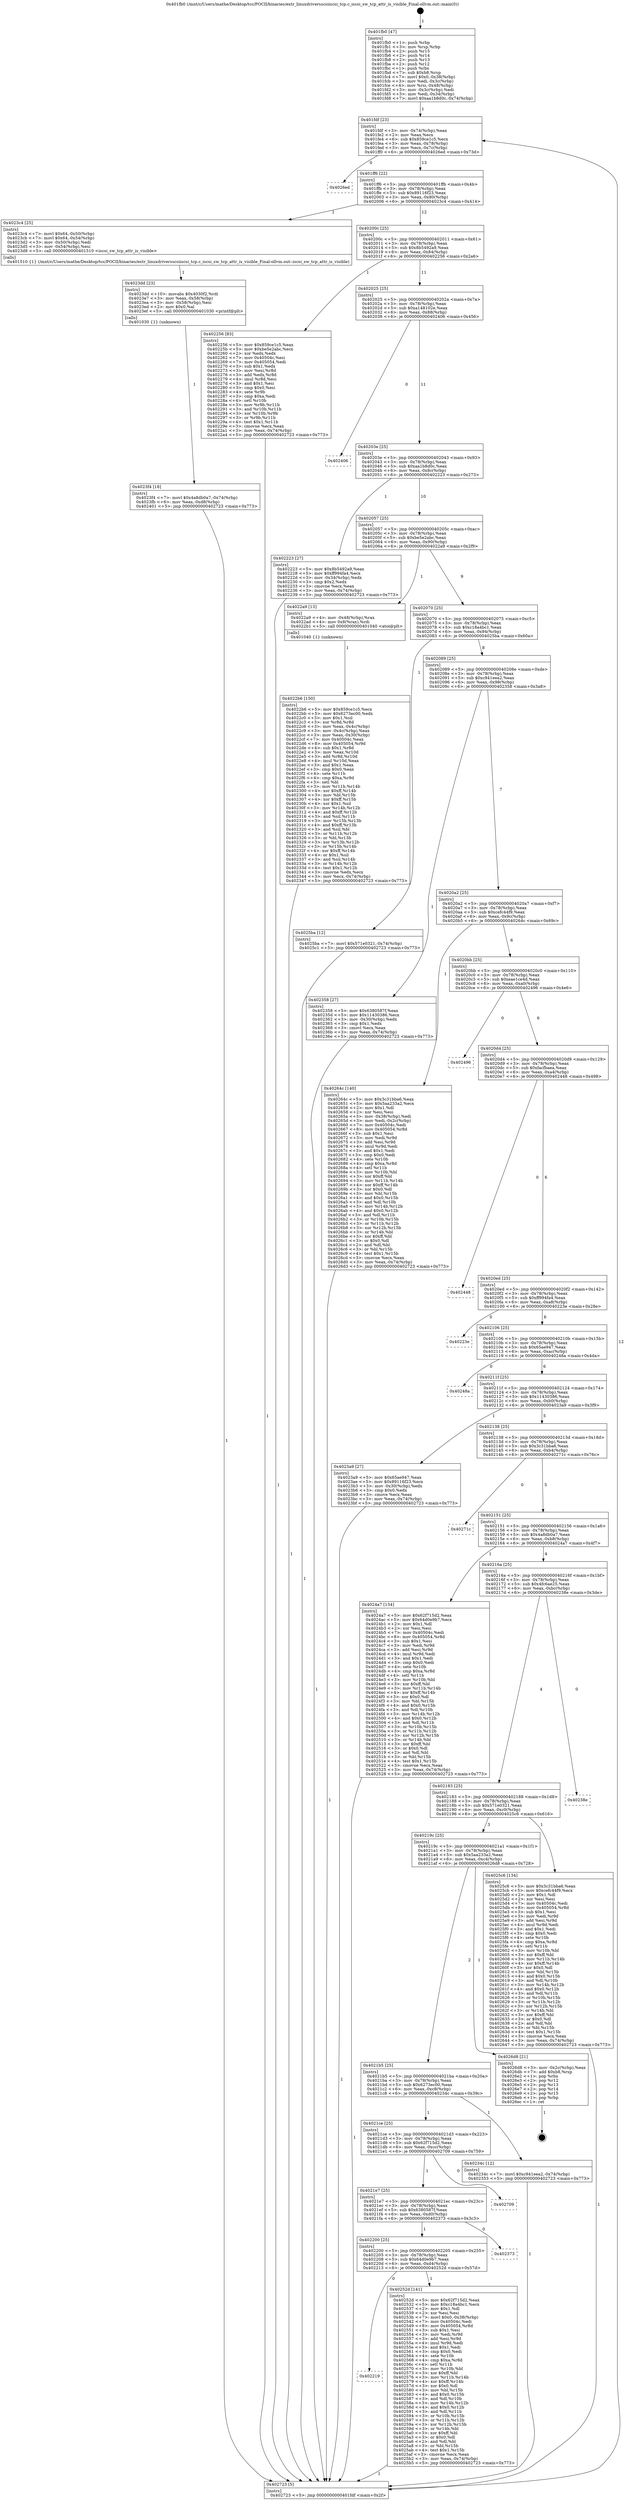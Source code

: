 digraph "0x401fb0" {
  label = "0x401fb0 (/mnt/c/Users/mathe/Desktop/tcc/POCII/binaries/extr_linuxdriversscsiiscsi_tcp.c_iscsi_sw_tcp_attr_is_visible_Final-ollvm.out::main(0))"
  labelloc = "t"
  node[shape=record]

  Entry [label="",width=0.3,height=0.3,shape=circle,fillcolor=black,style=filled]
  "0x401fdf" [label="{
     0x401fdf [23]\l
     | [instrs]\l
     &nbsp;&nbsp;0x401fdf \<+3\>: mov -0x74(%rbp),%eax\l
     &nbsp;&nbsp;0x401fe2 \<+2\>: mov %eax,%ecx\l
     &nbsp;&nbsp;0x401fe4 \<+6\>: sub $0x859ce1c5,%ecx\l
     &nbsp;&nbsp;0x401fea \<+3\>: mov %eax,-0x78(%rbp)\l
     &nbsp;&nbsp;0x401fed \<+3\>: mov %ecx,-0x7c(%rbp)\l
     &nbsp;&nbsp;0x401ff0 \<+6\>: je 00000000004026ed \<main+0x73d\>\l
  }"]
  "0x4026ed" [label="{
     0x4026ed\l
  }", style=dashed]
  "0x401ff6" [label="{
     0x401ff6 [22]\l
     | [instrs]\l
     &nbsp;&nbsp;0x401ff6 \<+5\>: jmp 0000000000401ffb \<main+0x4b\>\l
     &nbsp;&nbsp;0x401ffb \<+3\>: mov -0x78(%rbp),%eax\l
     &nbsp;&nbsp;0x401ffe \<+5\>: sub $0x89116f23,%eax\l
     &nbsp;&nbsp;0x402003 \<+3\>: mov %eax,-0x80(%rbp)\l
     &nbsp;&nbsp;0x402006 \<+6\>: je 00000000004023c4 \<main+0x414\>\l
  }"]
  Exit [label="",width=0.3,height=0.3,shape=circle,fillcolor=black,style=filled,peripheries=2]
  "0x4023c4" [label="{
     0x4023c4 [25]\l
     | [instrs]\l
     &nbsp;&nbsp;0x4023c4 \<+7\>: movl $0x64,-0x50(%rbp)\l
     &nbsp;&nbsp;0x4023cb \<+7\>: movl $0x64,-0x54(%rbp)\l
     &nbsp;&nbsp;0x4023d2 \<+3\>: mov -0x50(%rbp),%edi\l
     &nbsp;&nbsp;0x4023d5 \<+3\>: mov -0x54(%rbp),%esi\l
     &nbsp;&nbsp;0x4023d8 \<+5\>: call 0000000000401510 \<iscsi_sw_tcp_attr_is_visible\>\l
     | [calls]\l
     &nbsp;&nbsp;0x401510 \{1\} (/mnt/c/Users/mathe/Desktop/tcc/POCII/binaries/extr_linuxdriversscsiiscsi_tcp.c_iscsi_sw_tcp_attr_is_visible_Final-ollvm.out::iscsi_sw_tcp_attr_is_visible)\l
  }"]
  "0x40200c" [label="{
     0x40200c [25]\l
     | [instrs]\l
     &nbsp;&nbsp;0x40200c \<+5\>: jmp 0000000000402011 \<main+0x61\>\l
     &nbsp;&nbsp;0x402011 \<+3\>: mov -0x78(%rbp),%eax\l
     &nbsp;&nbsp;0x402014 \<+5\>: sub $0x8b5492a9,%eax\l
     &nbsp;&nbsp;0x402019 \<+6\>: mov %eax,-0x84(%rbp)\l
     &nbsp;&nbsp;0x40201f \<+6\>: je 0000000000402256 \<main+0x2a6\>\l
  }"]
  "0x402219" [label="{
     0x402219\l
  }", style=dashed]
  "0x402256" [label="{
     0x402256 [83]\l
     | [instrs]\l
     &nbsp;&nbsp;0x402256 \<+5\>: mov $0x859ce1c5,%eax\l
     &nbsp;&nbsp;0x40225b \<+5\>: mov $0xbe5e2abc,%ecx\l
     &nbsp;&nbsp;0x402260 \<+2\>: xor %edx,%edx\l
     &nbsp;&nbsp;0x402262 \<+7\>: mov 0x40504c,%esi\l
     &nbsp;&nbsp;0x402269 \<+7\>: mov 0x405054,%edi\l
     &nbsp;&nbsp;0x402270 \<+3\>: sub $0x1,%edx\l
     &nbsp;&nbsp;0x402273 \<+3\>: mov %esi,%r8d\l
     &nbsp;&nbsp;0x402276 \<+3\>: add %edx,%r8d\l
     &nbsp;&nbsp;0x402279 \<+4\>: imul %r8d,%esi\l
     &nbsp;&nbsp;0x40227d \<+3\>: and $0x1,%esi\l
     &nbsp;&nbsp;0x402280 \<+3\>: cmp $0x0,%esi\l
     &nbsp;&nbsp;0x402283 \<+4\>: sete %r9b\l
     &nbsp;&nbsp;0x402287 \<+3\>: cmp $0xa,%edi\l
     &nbsp;&nbsp;0x40228a \<+4\>: setl %r10b\l
     &nbsp;&nbsp;0x40228e \<+3\>: mov %r9b,%r11b\l
     &nbsp;&nbsp;0x402291 \<+3\>: and %r10b,%r11b\l
     &nbsp;&nbsp;0x402294 \<+3\>: xor %r10b,%r9b\l
     &nbsp;&nbsp;0x402297 \<+3\>: or %r9b,%r11b\l
     &nbsp;&nbsp;0x40229a \<+4\>: test $0x1,%r11b\l
     &nbsp;&nbsp;0x40229e \<+3\>: cmovne %ecx,%eax\l
     &nbsp;&nbsp;0x4022a1 \<+3\>: mov %eax,-0x74(%rbp)\l
     &nbsp;&nbsp;0x4022a4 \<+5\>: jmp 0000000000402723 \<main+0x773\>\l
  }"]
  "0x402025" [label="{
     0x402025 [25]\l
     | [instrs]\l
     &nbsp;&nbsp;0x402025 \<+5\>: jmp 000000000040202a \<main+0x7a\>\l
     &nbsp;&nbsp;0x40202a \<+3\>: mov -0x78(%rbp),%eax\l
     &nbsp;&nbsp;0x40202d \<+5\>: sub $0xa148102e,%eax\l
     &nbsp;&nbsp;0x402032 \<+6\>: mov %eax,-0x88(%rbp)\l
     &nbsp;&nbsp;0x402038 \<+6\>: je 0000000000402406 \<main+0x456\>\l
  }"]
  "0x40252d" [label="{
     0x40252d [141]\l
     | [instrs]\l
     &nbsp;&nbsp;0x40252d \<+5\>: mov $0x62f715d2,%eax\l
     &nbsp;&nbsp;0x402532 \<+5\>: mov $0xc18a4bc1,%ecx\l
     &nbsp;&nbsp;0x402537 \<+2\>: mov $0x1,%dl\l
     &nbsp;&nbsp;0x402539 \<+2\>: xor %esi,%esi\l
     &nbsp;&nbsp;0x40253b \<+7\>: movl $0x0,-0x38(%rbp)\l
     &nbsp;&nbsp;0x402542 \<+7\>: mov 0x40504c,%edi\l
     &nbsp;&nbsp;0x402549 \<+8\>: mov 0x405054,%r8d\l
     &nbsp;&nbsp;0x402551 \<+3\>: sub $0x1,%esi\l
     &nbsp;&nbsp;0x402554 \<+3\>: mov %edi,%r9d\l
     &nbsp;&nbsp;0x402557 \<+3\>: add %esi,%r9d\l
     &nbsp;&nbsp;0x40255a \<+4\>: imul %r9d,%edi\l
     &nbsp;&nbsp;0x40255e \<+3\>: and $0x1,%edi\l
     &nbsp;&nbsp;0x402561 \<+3\>: cmp $0x0,%edi\l
     &nbsp;&nbsp;0x402564 \<+4\>: sete %r10b\l
     &nbsp;&nbsp;0x402568 \<+4\>: cmp $0xa,%r8d\l
     &nbsp;&nbsp;0x40256c \<+4\>: setl %r11b\l
     &nbsp;&nbsp;0x402570 \<+3\>: mov %r10b,%bl\l
     &nbsp;&nbsp;0x402573 \<+3\>: xor $0xff,%bl\l
     &nbsp;&nbsp;0x402576 \<+3\>: mov %r11b,%r14b\l
     &nbsp;&nbsp;0x402579 \<+4\>: xor $0xff,%r14b\l
     &nbsp;&nbsp;0x40257d \<+3\>: xor $0x0,%dl\l
     &nbsp;&nbsp;0x402580 \<+3\>: mov %bl,%r15b\l
     &nbsp;&nbsp;0x402583 \<+4\>: and $0x0,%r15b\l
     &nbsp;&nbsp;0x402587 \<+3\>: and %dl,%r10b\l
     &nbsp;&nbsp;0x40258a \<+3\>: mov %r14b,%r12b\l
     &nbsp;&nbsp;0x40258d \<+4\>: and $0x0,%r12b\l
     &nbsp;&nbsp;0x402591 \<+3\>: and %dl,%r11b\l
     &nbsp;&nbsp;0x402594 \<+3\>: or %r10b,%r15b\l
     &nbsp;&nbsp;0x402597 \<+3\>: or %r11b,%r12b\l
     &nbsp;&nbsp;0x40259a \<+3\>: xor %r12b,%r15b\l
     &nbsp;&nbsp;0x40259d \<+3\>: or %r14b,%bl\l
     &nbsp;&nbsp;0x4025a0 \<+3\>: xor $0xff,%bl\l
     &nbsp;&nbsp;0x4025a3 \<+3\>: or $0x0,%dl\l
     &nbsp;&nbsp;0x4025a6 \<+2\>: and %dl,%bl\l
     &nbsp;&nbsp;0x4025a8 \<+3\>: or %bl,%r15b\l
     &nbsp;&nbsp;0x4025ab \<+4\>: test $0x1,%r15b\l
     &nbsp;&nbsp;0x4025af \<+3\>: cmovne %ecx,%eax\l
     &nbsp;&nbsp;0x4025b2 \<+3\>: mov %eax,-0x74(%rbp)\l
     &nbsp;&nbsp;0x4025b5 \<+5\>: jmp 0000000000402723 \<main+0x773\>\l
  }"]
  "0x402406" [label="{
     0x402406\l
  }", style=dashed]
  "0x40203e" [label="{
     0x40203e [25]\l
     | [instrs]\l
     &nbsp;&nbsp;0x40203e \<+5\>: jmp 0000000000402043 \<main+0x93\>\l
     &nbsp;&nbsp;0x402043 \<+3\>: mov -0x78(%rbp),%eax\l
     &nbsp;&nbsp;0x402046 \<+5\>: sub $0xaa1b8d0c,%eax\l
     &nbsp;&nbsp;0x40204b \<+6\>: mov %eax,-0x8c(%rbp)\l
     &nbsp;&nbsp;0x402051 \<+6\>: je 0000000000402223 \<main+0x273\>\l
  }"]
  "0x402200" [label="{
     0x402200 [25]\l
     | [instrs]\l
     &nbsp;&nbsp;0x402200 \<+5\>: jmp 0000000000402205 \<main+0x255\>\l
     &nbsp;&nbsp;0x402205 \<+3\>: mov -0x78(%rbp),%eax\l
     &nbsp;&nbsp;0x402208 \<+5\>: sub $0x64d0e9b7,%eax\l
     &nbsp;&nbsp;0x40220d \<+6\>: mov %eax,-0xd4(%rbp)\l
     &nbsp;&nbsp;0x402213 \<+6\>: je 000000000040252d \<main+0x57d\>\l
  }"]
  "0x402223" [label="{
     0x402223 [27]\l
     | [instrs]\l
     &nbsp;&nbsp;0x402223 \<+5\>: mov $0x8b5492a9,%eax\l
     &nbsp;&nbsp;0x402228 \<+5\>: mov $0xff994fa4,%ecx\l
     &nbsp;&nbsp;0x40222d \<+3\>: mov -0x34(%rbp),%edx\l
     &nbsp;&nbsp;0x402230 \<+3\>: cmp $0x2,%edx\l
     &nbsp;&nbsp;0x402233 \<+3\>: cmovne %ecx,%eax\l
     &nbsp;&nbsp;0x402236 \<+3\>: mov %eax,-0x74(%rbp)\l
     &nbsp;&nbsp;0x402239 \<+5\>: jmp 0000000000402723 \<main+0x773\>\l
  }"]
  "0x402057" [label="{
     0x402057 [25]\l
     | [instrs]\l
     &nbsp;&nbsp;0x402057 \<+5\>: jmp 000000000040205c \<main+0xac\>\l
     &nbsp;&nbsp;0x40205c \<+3\>: mov -0x78(%rbp),%eax\l
     &nbsp;&nbsp;0x40205f \<+5\>: sub $0xbe5e2abc,%eax\l
     &nbsp;&nbsp;0x402064 \<+6\>: mov %eax,-0x90(%rbp)\l
     &nbsp;&nbsp;0x40206a \<+6\>: je 00000000004022a9 \<main+0x2f9\>\l
  }"]
  "0x402723" [label="{
     0x402723 [5]\l
     | [instrs]\l
     &nbsp;&nbsp;0x402723 \<+5\>: jmp 0000000000401fdf \<main+0x2f\>\l
  }"]
  "0x401fb0" [label="{
     0x401fb0 [47]\l
     | [instrs]\l
     &nbsp;&nbsp;0x401fb0 \<+1\>: push %rbp\l
     &nbsp;&nbsp;0x401fb1 \<+3\>: mov %rsp,%rbp\l
     &nbsp;&nbsp;0x401fb4 \<+2\>: push %r15\l
     &nbsp;&nbsp;0x401fb6 \<+2\>: push %r14\l
     &nbsp;&nbsp;0x401fb8 \<+2\>: push %r13\l
     &nbsp;&nbsp;0x401fba \<+2\>: push %r12\l
     &nbsp;&nbsp;0x401fbc \<+1\>: push %rbx\l
     &nbsp;&nbsp;0x401fbd \<+7\>: sub $0xb8,%rsp\l
     &nbsp;&nbsp;0x401fc4 \<+7\>: movl $0x0,-0x38(%rbp)\l
     &nbsp;&nbsp;0x401fcb \<+3\>: mov %edi,-0x3c(%rbp)\l
     &nbsp;&nbsp;0x401fce \<+4\>: mov %rsi,-0x48(%rbp)\l
     &nbsp;&nbsp;0x401fd2 \<+3\>: mov -0x3c(%rbp),%edi\l
     &nbsp;&nbsp;0x401fd5 \<+3\>: mov %edi,-0x34(%rbp)\l
     &nbsp;&nbsp;0x401fd8 \<+7\>: movl $0xaa1b8d0c,-0x74(%rbp)\l
  }"]
  "0x402373" [label="{
     0x402373\l
  }", style=dashed]
  "0x4022a9" [label="{
     0x4022a9 [13]\l
     | [instrs]\l
     &nbsp;&nbsp;0x4022a9 \<+4\>: mov -0x48(%rbp),%rax\l
     &nbsp;&nbsp;0x4022ad \<+4\>: mov 0x8(%rax),%rdi\l
     &nbsp;&nbsp;0x4022b1 \<+5\>: call 0000000000401040 \<atoi@plt\>\l
     | [calls]\l
     &nbsp;&nbsp;0x401040 \{1\} (unknown)\l
  }"]
  "0x402070" [label="{
     0x402070 [25]\l
     | [instrs]\l
     &nbsp;&nbsp;0x402070 \<+5\>: jmp 0000000000402075 \<main+0xc5\>\l
     &nbsp;&nbsp;0x402075 \<+3\>: mov -0x78(%rbp),%eax\l
     &nbsp;&nbsp;0x402078 \<+5\>: sub $0xc18a4bc1,%eax\l
     &nbsp;&nbsp;0x40207d \<+6\>: mov %eax,-0x94(%rbp)\l
     &nbsp;&nbsp;0x402083 \<+6\>: je 00000000004025ba \<main+0x60a\>\l
  }"]
  "0x4022b6" [label="{
     0x4022b6 [150]\l
     | [instrs]\l
     &nbsp;&nbsp;0x4022b6 \<+5\>: mov $0x859ce1c5,%ecx\l
     &nbsp;&nbsp;0x4022bb \<+5\>: mov $0x6273ec00,%edx\l
     &nbsp;&nbsp;0x4022c0 \<+3\>: mov $0x1,%sil\l
     &nbsp;&nbsp;0x4022c3 \<+3\>: xor %r8d,%r8d\l
     &nbsp;&nbsp;0x4022c6 \<+3\>: mov %eax,-0x4c(%rbp)\l
     &nbsp;&nbsp;0x4022c9 \<+3\>: mov -0x4c(%rbp),%eax\l
     &nbsp;&nbsp;0x4022cc \<+3\>: mov %eax,-0x30(%rbp)\l
     &nbsp;&nbsp;0x4022cf \<+7\>: mov 0x40504c,%eax\l
     &nbsp;&nbsp;0x4022d6 \<+8\>: mov 0x405054,%r9d\l
     &nbsp;&nbsp;0x4022de \<+4\>: sub $0x1,%r8d\l
     &nbsp;&nbsp;0x4022e2 \<+3\>: mov %eax,%r10d\l
     &nbsp;&nbsp;0x4022e5 \<+3\>: add %r8d,%r10d\l
     &nbsp;&nbsp;0x4022e8 \<+4\>: imul %r10d,%eax\l
     &nbsp;&nbsp;0x4022ec \<+3\>: and $0x1,%eax\l
     &nbsp;&nbsp;0x4022ef \<+3\>: cmp $0x0,%eax\l
     &nbsp;&nbsp;0x4022f2 \<+4\>: sete %r11b\l
     &nbsp;&nbsp;0x4022f6 \<+4\>: cmp $0xa,%r9d\l
     &nbsp;&nbsp;0x4022fa \<+3\>: setl %bl\l
     &nbsp;&nbsp;0x4022fd \<+3\>: mov %r11b,%r14b\l
     &nbsp;&nbsp;0x402300 \<+4\>: xor $0xff,%r14b\l
     &nbsp;&nbsp;0x402304 \<+3\>: mov %bl,%r15b\l
     &nbsp;&nbsp;0x402307 \<+4\>: xor $0xff,%r15b\l
     &nbsp;&nbsp;0x40230b \<+4\>: xor $0x1,%sil\l
     &nbsp;&nbsp;0x40230f \<+3\>: mov %r14b,%r12b\l
     &nbsp;&nbsp;0x402312 \<+4\>: and $0xff,%r12b\l
     &nbsp;&nbsp;0x402316 \<+3\>: and %sil,%r11b\l
     &nbsp;&nbsp;0x402319 \<+3\>: mov %r15b,%r13b\l
     &nbsp;&nbsp;0x40231c \<+4\>: and $0xff,%r13b\l
     &nbsp;&nbsp;0x402320 \<+3\>: and %sil,%bl\l
     &nbsp;&nbsp;0x402323 \<+3\>: or %r11b,%r12b\l
     &nbsp;&nbsp;0x402326 \<+3\>: or %bl,%r13b\l
     &nbsp;&nbsp;0x402329 \<+3\>: xor %r13b,%r12b\l
     &nbsp;&nbsp;0x40232c \<+3\>: or %r15b,%r14b\l
     &nbsp;&nbsp;0x40232f \<+4\>: xor $0xff,%r14b\l
     &nbsp;&nbsp;0x402333 \<+4\>: or $0x1,%sil\l
     &nbsp;&nbsp;0x402337 \<+3\>: and %sil,%r14b\l
     &nbsp;&nbsp;0x40233a \<+3\>: or %r14b,%r12b\l
     &nbsp;&nbsp;0x40233d \<+4\>: test $0x1,%r12b\l
     &nbsp;&nbsp;0x402341 \<+3\>: cmovne %edx,%ecx\l
     &nbsp;&nbsp;0x402344 \<+3\>: mov %ecx,-0x74(%rbp)\l
     &nbsp;&nbsp;0x402347 \<+5\>: jmp 0000000000402723 \<main+0x773\>\l
  }"]
  "0x4021e7" [label="{
     0x4021e7 [25]\l
     | [instrs]\l
     &nbsp;&nbsp;0x4021e7 \<+5\>: jmp 00000000004021ec \<main+0x23c\>\l
     &nbsp;&nbsp;0x4021ec \<+3\>: mov -0x78(%rbp),%eax\l
     &nbsp;&nbsp;0x4021ef \<+5\>: sub $0x6380587f,%eax\l
     &nbsp;&nbsp;0x4021f4 \<+6\>: mov %eax,-0xd0(%rbp)\l
     &nbsp;&nbsp;0x4021fa \<+6\>: je 0000000000402373 \<main+0x3c3\>\l
  }"]
  "0x4025ba" [label="{
     0x4025ba [12]\l
     | [instrs]\l
     &nbsp;&nbsp;0x4025ba \<+7\>: movl $0x571e0321,-0x74(%rbp)\l
     &nbsp;&nbsp;0x4025c1 \<+5\>: jmp 0000000000402723 \<main+0x773\>\l
  }"]
  "0x402089" [label="{
     0x402089 [25]\l
     | [instrs]\l
     &nbsp;&nbsp;0x402089 \<+5\>: jmp 000000000040208e \<main+0xde\>\l
     &nbsp;&nbsp;0x40208e \<+3\>: mov -0x78(%rbp),%eax\l
     &nbsp;&nbsp;0x402091 \<+5\>: sub $0xc941eea2,%eax\l
     &nbsp;&nbsp;0x402096 \<+6\>: mov %eax,-0x98(%rbp)\l
     &nbsp;&nbsp;0x40209c \<+6\>: je 0000000000402358 \<main+0x3a8\>\l
  }"]
  "0x402709" [label="{
     0x402709\l
  }", style=dashed]
  "0x402358" [label="{
     0x402358 [27]\l
     | [instrs]\l
     &nbsp;&nbsp;0x402358 \<+5\>: mov $0x6380587f,%eax\l
     &nbsp;&nbsp;0x40235d \<+5\>: mov $0x11430386,%ecx\l
     &nbsp;&nbsp;0x402362 \<+3\>: mov -0x30(%rbp),%edx\l
     &nbsp;&nbsp;0x402365 \<+3\>: cmp $0x1,%edx\l
     &nbsp;&nbsp;0x402368 \<+3\>: cmovl %ecx,%eax\l
     &nbsp;&nbsp;0x40236b \<+3\>: mov %eax,-0x74(%rbp)\l
     &nbsp;&nbsp;0x40236e \<+5\>: jmp 0000000000402723 \<main+0x773\>\l
  }"]
  "0x4020a2" [label="{
     0x4020a2 [25]\l
     | [instrs]\l
     &nbsp;&nbsp;0x4020a2 \<+5\>: jmp 00000000004020a7 \<main+0xf7\>\l
     &nbsp;&nbsp;0x4020a7 \<+3\>: mov -0x78(%rbp),%eax\l
     &nbsp;&nbsp;0x4020aa \<+5\>: sub $0xcefc44f9,%eax\l
     &nbsp;&nbsp;0x4020af \<+6\>: mov %eax,-0x9c(%rbp)\l
     &nbsp;&nbsp;0x4020b5 \<+6\>: je 000000000040264c \<main+0x69c\>\l
  }"]
  "0x4023f4" [label="{
     0x4023f4 [18]\l
     | [instrs]\l
     &nbsp;&nbsp;0x4023f4 \<+7\>: movl $0x4a8db0a7,-0x74(%rbp)\l
     &nbsp;&nbsp;0x4023fb \<+6\>: mov %eax,-0xd8(%rbp)\l
     &nbsp;&nbsp;0x402401 \<+5\>: jmp 0000000000402723 \<main+0x773\>\l
  }"]
  "0x40264c" [label="{
     0x40264c [140]\l
     | [instrs]\l
     &nbsp;&nbsp;0x40264c \<+5\>: mov $0x3c31bba6,%eax\l
     &nbsp;&nbsp;0x402651 \<+5\>: mov $0x5aa233a2,%ecx\l
     &nbsp;&nbsp;0x402656 \<+2\>: mov $0x1,%dl\l
     &nbsp;&nbsp;0x402658 \<+2\>: xor %esi,%esi\l
     &nbsp;&nbsp;0x40265a \<+3\>: mov -0x38(%rbp),%edi\l
     &nbsp;&nbsp;0x40265d \<+3\>: mov %edi,-0x2c(%rbp)\l
     &nbsp;&nbsp;0x402660 \<+7\>: mov 0x40504c,%edi\l
     &nbsp;&nbsp;0x402667 \<+8\>: mov 0x405054,%r8d\l
     &nbsp;&nbsp;0x40266f \<+3\>: sub $0x1,%esi\l
     &nbsp;&nbsp;0x402672 \<+3\>: mov %edi,%r9d\l
     &nbsp;&nbsp;0x402675 \<+3\>: add %esi,%r9d\l
     &nbsp;&nbsp;0x402678 \<+4\>: imul %r9d,%edi\l
     &nbsp;&nbsp;0x40267c \<+3\>: and $0x1,%edi\l
     &nbsp;&nbsp;0x40267f \<+3\>: cmp $0x0,%edi\l
     &nbsp;&nbsp;0x402682 \<+4\>: sete %r10b\l
     &nbsp;&nbsp;0x402686 \<+4\>: cmp $0xa,%r8d\l
     &nbsp;&nbsp;0x40268a \<+4\>: setl %r11b\l
     &nbsp;&nbsp;0x40268e \<+3\>: mov %r10b,%bl\l
     &nbsp;&nbsp;0x402691 \<+3\>: xor $0xff,%bl\l
     &nbsp;&nbsp;0x402694 \<+3\>: mov %r11b,%r14b\l
     &nbsp;&nbsp;0x402697 \<+4\>: xor $0xff,%r14b\l
     &nbsp;&nbsp;0x40269b \<+3\>: xor $0x0,%dl\l
     &nbsp;&nbsp;0x40269e \<+3\>: mov %bl,%r15b\l
     &nbsp;&nbsp;0x4026a1 \<+4\>: and $0x0,%r15b\l
     &nbsp;&nbsp;0x4026a5 \<+3\>: and %dl,%r10b\l
     &nbsp;&nbsp;0x4026a8 \<+3\>: mov %r14b,%r12b\l
     &nbsp;&nbsp;0x4026ab \<+4\>: and $0x0,%r12b\l
     &nbsp;&nbsp;0x4026af \<+3\>: and %dl,%r11b\l
     &nbsp;&nbsp;0x4026b2 \<+3\>: or %r10b,%r15b\l
     &nbsp;&nbsp;0x4026b5 \<+3\>: or %r11b,%r12b\l
     &nbsp;&nbsp;0x4026b8 \<+3\>: xor %r12b,%r15b\l
     &nbsp;&nbsp;0x4026bb \<+3\>: or %r14b,%bl\l
     &nbsp;&nbsp;0x4026be \<+3\>: xor $0xff,%bl\l
     &nbsp;&nbsp;0x4026c1 \<+3\>: or $0x0,%dl\l
     &nbsp;&nbsp;0x4026c4 \<+2\>: and %dl,%bl\l
     &nbsp;&nbsp;0x4026c6 \<+3\>: or %bl,%r15b\l
     &nbsp;&nbsp;0x4026c9 \<+4\>: test $0x1,%r15b\l
     &nbsp;&nbsp;0x4026cd \<+3\>: cmovne %ecx,%eax\l
     &nbsp;&nbsp;0x4026d0 \<+3\>: mov %eax,-0x74(%rbp)\l
     &nbsp;&nbsp;0x4026d3 \<+5\>: jmp 0000000000402723 \<main+0x773\>\l
  }"]
  "0x4020bb" [label="{
     0x4020bb [25]\l
     | [instrs]\l
     &nbsp;&nbsp;0x4020bb \<+5\>: jmp 00000000004020c0 \<main+0x110\>\l
     &nbsp;&nbsp;0x4020c0 \<+3\>: mov -0x78(%rbp),%eax\l
     &nbsp;&nbsp;0x4020c3 \<+5\>: sub $0xeae1ce4d,%eax\l
     &nbsp;&nbsp;0x4020c8 \<+6\>: mov %eax,-0xa0(%rbp)\l
     &nbsp;&nbsp;0x4020ce \<+6\>: je 0000000000402496 \<main+0x4e6\>\l
  }"]
  "0x4023dd" [label="{
     0x4023dd [23]\l
     | [instrs]\l
     &nbsp;&nbsp;0x4023dd \<+10\>: movabs $0x4030f2,%rdi\l
     &nbsp;&nbsp;0x4023e7 \<+3\>: mov %eax,-0x58(%rbp)\l
     &nbsp;&nbsp;0x4023ea \<+3\>: mov -0x58(%rbp),%esi\l
     &nbsp;&nbsp;0x4023ed \<+2\>: mov $0x0,%al\l
     &nbsp;&nbsp;0x4023ef \<+5\>: call 0000000000401030 \<printf@plt\>\l
     | [calls]\l
     &nbsp;&nbsp;0x401030 \{1\} (unknown)\l
  }"]
  "0x402496" [label="{
     0x402496\l
  }", style=dashed]
  "0x4020d4" [label="{
     0x4020d4 [25]\l
     | [instrs]\l
     &nbsp;&nbsp;0x4020d4 \<+5\>: jmp 00000000004020d9 \<main+0x129\>\l
     &nbsp;&nbsp;0x4020d9 \<+3\>: mov -0x78(%rbp),%eax\l
     &nbsp;&nbsp;0x4020dc \<+5\>: sub $0xfacfbaea,%eax\l
     &nbsp;&nbsp;0x4020e1 \<+6\>: mov %eax,-0xa4(%rbp)\l
     &nbsp;&nbsp;0x4020e7 \<+6\>: je 0000000000402448 \<main+0x498\>\l
  }"]
  "0x4021ce" [label="{
     0x4021ce [25]\l
     | [instrs]\l
     &nbsp;&nbsp;0x4021ce \<+5\>: jmp 00000000004021d3 \<main+0x223\>\l
     &nbsp;&nbsp;0x4021d3 \<+3\>: mov -0x78(%rbp),%eax\l
     &nbsp;&nbsp;0x4021d6 \<+5\>: sub $0x62f715d2,%eax\l
     &nbsp;&nbsp;0x4021db \<+6\>: mov %eax,-0xcc(%rbp)\l
     &nbsp;&nbsp;0x4021e1 \<+6\>: je 0000000000402709 \<main+0x759\>\l
  }"]
  "0x402448" [label="{
     0x402448\l
  }", style=dashed]
  "0x4020ed" [label="{
     0x4020ed [25]\l
     | [instrs]\l
     &nbsp;&nbsp;0x4020ed \<+5\>: jmp 00000000004020f2 \<main+0x142\>\l
     &nbsp;&nbsp;0x4020f2 \<+3\>: mov -0x78(%rbp),%eax\l
     &nbsp;&nbsp;0x4020f5 \<+5\>: sub $0xff994fa4,%eax\l
     &nbsp;&nbsp;0x4020fa \<+6\>: mov %eax,-0xa8(%rbp)\l
     &nbsp;&nbsp;0x402100 \<+6\>: je 000000000040223e \<main+0x28e\>\l
  }"]
  "0x40234c" [label="{
     0x40234c [12]\l
     | [instrs]\l
     &nbsp;&nbsp;0x40234c \<+7\>: movl $0xc941eea2,-0x74(%rbp)\l
     &nbsp;&nbsp;0x402353 \<+5\>: jmp 0000000000402723 \<main+0x773\>\l
  }"]
  "0x40223e" [label="{
     0x40223e\l
  }", style=dashed]
  "0x402106" [label="{
     0x402106 [25]\l
     | [instrs]\l
     &nbsp;&nbsp;0x402106 \<+5\>: jmp 000000000040210b \<main+0x15b\>\l
     &nbsp;&nbsp;0x40210b \<+3\>: mov -0x78(%rbp),%eax\l
     &nbsp;&nbsp;0x40210e \<+5\>: sub $0x65ae947,%eax\l
     &nbsp;&nbsp;0x402113 \<+6\>: mov %eax,-0xac(%rbp)\l
     &nbsp;&nbsp;0x402119 \<+6\>: je 000000000040248a \<main+0x4da\>\l
  }"]
  "0x4021b5" [label="{
     0x4021b5 [25]\l
     | [instrs]\l
     &nbsp;&nbsp;0x4021b5 \<+5\>: jmp 00000000004021ba \<main+0x20a\>\l
     &nbsp;&nbsp;0x4021ba \<+3\>: mov -0x78(%rbp),%eax\l
     &nbsp;&nbsp;0x4021bd \<+5\>: sub $0x6273ec00,%eax\l
     &nbsp;&nbsp;0x4021c2 \<+6\>: mov %eax,-0xc8(%rbp)\l
     &nbsp;&nbsp;0x4021c8 \<+6\>: je 000000000040234c \<main+0x39c\>\l
  }"]
  "0x40248a" [label="{
     0x40248a\l
  }", style=dashed]
  "0x40211f" [label="{
     0x40211f [25]\l
     | [instrs]\l
     &nbsp;&nbsp;0x40211f \<+5\>: jmp 0000000000402124 \<main+0x174\>\l
     &nbsp;&nbsp;0x402124 \<+3\>: mov -0x78(%rbp),%eax\l
     &nbsp;&nbsp;0x402127 \<+5\>: sub $0x11430386,%eax\l
     &nbsp;&nbsp;0x40212c \<+6\>: mov %eax,-0xb0(%rbp)\l
     &nbsp;&nbsp;0x402132 \<+6\>: je 00000000004023a9 \<main+0x3f9\>\l
  }"]
  "0x4026d8" [label="{
     0x4026d8 [21]\l
     | [instrs]\l
     &nbsp;&nbsp;0x4026d8 \<+3\>: mov -0x2c(%rbp),%eax\l
     &nbsp;&nbsp;0x4026db \<+7\>: add $0xb8,%rsp\l
     &nbsp;&nbsp;0x4026e2 \<+1\>: pop %rbx\l
     &nbsp;&nbsp;0x4026e3 \<+2\>: pop %r12\l
     &nbsp;&nbsp;0x4026e5 \<+2\>: pop %r13\l
     &nbsp;&nbsp;0x4026e7 \<+2\>: pop %r14\l
     &nbsp;&nbsp;0x4026e9 \<+2\>: pop %r15\l
     &nbsp;&nbsp;0x4026eb \<+1\>: pop %rbp\l
     &nbsp;&nbsp;0x4026ec \<+1\>: ret\l
  }"]
  "0x4023a9" [label="{
     0x4023a9 [27]\l
     | [instrs]\l
     &nbsp;&nbsp;0x4023a9 \<+5\>: mov $0x65ae947,%eax\l
     &nbsp;&nbsp;0x4023ae \<+5\>: mov $0x89116f23,%ecx\l
     &nbsp;&nbsp;0x4023b3 \<+3\>: mov -0x30(%rbp),%edx\l
     &nbsp;&nbsp;0x4023b6 \<+3\>: cmp $0x0,%edx\l
     &nbsp;&nbsp;0x4023b9 \<+3\>: cmove %ecx,%eax\l
     &nbsp;&nbsp;0x4023bc \<+3\>: mov %eax,-0x74(%rbp)\l
     &nbsp;&nbsp;0x4023bf \<+5\>: jmp 0000000000402723 \<main+0x773\>\l
  }"]
  "0x402138" [label="{
     0x402138 [25]\l
     | [instrs]\l
     &nbsp;&nbsp;0x402138 \<+5\>: jmp 000000000040213d \<main+0x18d\>\l
     &nbsp;&nbsp;0x40213d \<+3\>: mov -0x78(%rbp),%eax\l
     &nbsp;&nbsp;0x402140 \<+5\>: sub $0x3c31bba6,%eax\l
     &nbsp;&nbsp;0x402145 \<+6\>: mov %eax,-0xb4(%rbp)\l
     &nbsp;&nbsp;0x40214b \<+6\>: je 000000000040271c \<main+0x76c\>\l
  }"]
  "0x40219c" [label="{
     0x40219c [25]\l
     | [instrs]\l
     &nbsp;&nbsp;0x40219c \<+5\>: jmp 00000000004021a1 \<main+0x1f1\>\l
     &nbsp;&nbsp;0x4021a1 \<+3\>: mov -0x78(%rbp),%eax\l
     &nbsp;&nbsp;0x4021a4 \<+5\>: sub $0x5aa233a2,%eax\l
     &nbsp;&nbsp;0x4021a9 \<+6\>: mov %eax,-0xc4(%rbp)\l
     &nbsp;&nbsp;0x4021af \<+6\>: je 00000000004026d8 \<main+0x728\>\l
  }"]
  "0x40271c" [label="{
     0x40271c\l
  }", style=dashed]
  "0x402151" [label="{
     0x402151 [25]\l
     | [instrs]\l
     &nbsp;&nbsp;0x402151 \<+5\>: jmp 0000000000402156 \<main+0x1a6\>\l
     &nbsp;&nbsp;0x402156 \<+3\>: mov -0x78(%rbp),%eax\l
     &nbsp;&nbsp;0x402159 \<+5\>: sub $0x4a8db0a7,%eax\l
     &nbsp;&nbsp;0x40215e \<+6\>: mov %eax,-0xb8(%rbp)\l
     &nbsp;&nbsp;0x402164 \<+6\>: je 00000000004024a7 \<main+0x4f7\>\l
  }"]
  "0x4025c6" [label="{
     0x4025c6 [134]\l
     | [instrs]\l
     &nbsp;&nbsp;0x4025c6 \<+5\>: mov $0x3c31bba6,%eax\l
     &nbsp;&nbsp;0x4025cb \<+5\>: mov $0xcefc44f9,%ecx\l
     &nbsp;&nbsp;0x4025d0 \<+2\>: mov $0x1,%dl\l
     &nbsp;&nbsp;0x4025d2 \<+2\>: xor %esi,%esi\l
     &nbsp;&nbsp;0x4025d4 \<+7\>: mov 0x40504c,%edi\l
     &nbsp;&nbsp;0x4025db \<+8\>: mov 0x405054,%r8d\l
     &nbsp;&nbsp;0x4025e3 \<+3\>: sub $0x1,%esi\l
     &nbsp;&nbsp;0x4025e6 \<+3\>: mov %edi,%r9d\l
     &nbsp;&nbsp;0x4025e9 \<+3\>: add %esi,%r9d\l
     &nbsp;&nbsp;0x4025ec \<+4\>: imul %r9d,%edi\l
     &nbsp;&nbsp;0x4025f0 \<+3\>: and $0x1,%edi\l
     &nbsp;&nbsp;0x4025f3 \<+3\>: cmp $0x0,%edi\l
     &nbsp;&nbsp;0x4025f6 \<+4\>: sete %r10b\l
     &nbsp;&nbsp;0x4025fa \<+4\>: cmp $0xa,%r8d\l
     &nbsp;&nbsp;0x4025fe \<+4\>: setl %r11b\l
     &nbsp;&nbsp;0x402602 \<+3\>: mov %r10b,%bl\l
     &nbsp;&nbsp;0x402605 \<+3\>: xor $0xff,%bl\l
     &nbsp;&nbsp;0x402608 \<+3\>: mov %r11b,%r14b\l
     &nbsp;&nbsp;0x40260b \<+4\>: xor $0xff,%r14b\l
     &nbsp;&nbsp;0x40260f \<+3\>: xor $0x0,%dl\l
     &nbsp;&nbsp;0x402612 \<+3\>: mov %bl,%r15b\l
     &nbsp;&nbsp;0x402615 \<+4\>: and $0x0,%r15b\l
     &nbsp;&nbsp;0x402619 \<+3\>: and %dl,%r10b\l
     &nbsp;&nbsp;0x40261c \<+3\>: mov %r14b,%r12b\l
     &nbsp;&nbsp;0x40261f \<+4\>: and $0x0,%r12b\l
     &nbsp;&nbsp;0x402623 \<+3\>: and %dl,%r11b\l
     &nbsp;&nbsp;0x402626 \<+3\>: or %r10b,%r15b\l
     &nbsp;&nbsp;0x402629 \<+3\>: or %r11b,%r12b\l
     &nbsp;&nbsp;0x40262c \<+3\>: xor %r12b,%r15b\l
     &nbsp;&nbsp;0x40262f \<+3\>: or %r14b,%bl\l
     &nbsp;&nbsp;0x402632 \<+3\>: xor $0xff,%bl\l
     &nbsp;&nbsp;0x402635 \<+3\>: or $0x0,%dl\l
     &nbsp;&nbsp;0x402638 \<+2\>: and %dl,%bl\l
     &nbsp;&nbsp;0x40263a \<+3\>: or %bl,%r15b\l
     &nbsp;&nbsp;0x40263d \<+4\>: test $0x1,%r15b\l
     &nbsp;&nbsp;0x402641 \<+3\>: cmovne %ecx,%eax\l
     &nbsp;&nbsp;0x402644 \<+3\>: mov %eax,-0x74(%rbp)\l
     &nbsp;&nbsp;0x402647 \<+5\>: jmp 0000000000402723 \<main+0x773\>\l
  }"]
  "0x4024a7" [label="{
     0x4024a7 [134]\l
     | [instrs]\l
     &nbsp;&nbsp;0x4024a7 \<+5\>: mov $0x62f715d2,%eax\l
     &nbsp;&nbsp;0x4024ac \<+5\>: mov $0x64d0e9b7,%ecx\l
     &nbsp;&nbsp;0x4024b1 \<+2\>: mov $0x1,%dl\l
     &nbsp;&nbsp;0x4024b3 \<+2\>: xor %esi,%esi\l
     &nbsp;&nbsp;0x4024b5 \<+7\>: mov 0x40504c,%edi\l
     &nbsp;&nbsp;0x4024bc \<+8\>: mov 0x405054,%r8d\l
     &nbsp;&nbsp;0x4024c4 \<+3\>: sub $0x1,%esi\l
     &nbsp;&nbsp;0x4024c7 \<+3\>: mov %edi,%r9d\l
     &nbsp;&nbsp;0x4024ca \<+3\>: add %esi,%r9d\l
     &nbsp;&nbsp;0x4024cd \<+4\>: imul %r9d,%edi\l
     &nbsp;&nbsp;0x4024d1 \<+3\>: and $0x1,%edi\l
     &nbsp;&nbsp;0x4024d4 \<+3\>: cmp $0x0,%edi\l
     &nbsp;&nbsp;0x4024d7 \<+4\>: sete %r10b\l
     &nbsp;&nbsp;0x4024db \<+4\>: cmp $0xa,%r8d\l
     &nbsp;&nbsp;0x4024df \<+4\>: setl %r11b\l
     &nbsp;&nbsp;0x4024e3 \<+3\>: mov %r10b,%bl\l
     &nbsp;&nbsp;0x4024e6 \<+3\>: xor $0xff,%bl\l
     &nbsp;&nbsp;0x4024e9 \<+3\>: mov %r11b,%r14b\l
     &nbsp;&nbsp;0x4024ec \<+4\>: xor $0xff,%r14b\l
     &nbsp;&nbsp;0x4024f0 \<+3\>: xor $0x0,%dl\l
     &nbsp;&nbsp;0x4024f3 \<+3\>: mov %bl,%r15b\l
     &nbsp;&nbsp;0x4024f6 \<+4\>: and $0x0,%r15b\l
     &nbsp;&nbsp;0x4024fa \<+3\>: and %dl,%r10b\l
     &nbsp;&nbsp;0x4024fd \<+3\>: mov %r14b,%r12b\l
     &nbsp;&nbsp;0x402500 \<+4\>: and $0x0,%r12b\l
     &nbsp;&nbsp;0x402504 \<+3\>: and %dl,%r11b\l
     &nbsp;&nbsp;0x402507 \<+3\>: or %r10b,%r15b\l
     &nbsp;&nbsp;0x40250a \<+3\>: or %r11b,%r12b\l
     &nbsp;&nbsp;0x40250d \<+3\>: xor %r12b,%r15b\l
     &nbsp;&nbsp;0x402510 \<+3\>: or %r14b,%bl\l
     &nbsp;&nbsp;0x402513 \<+3\>: xor $0xff,%bl\l
     &nbsp;&nbsp;0x402516 \<+3\>: or $0x0,%dl\l
     &nbsp;&nbsp;0x402519 \<+2\>: and %dl,%bl\l
     &nbsp;&nbsp;0x40251b \<+3\>: or %bl,%r15b\l
     &nbsp;&nbsp;0x40251e \<+4\>: test $0x1,%r15b\l
     &nbsp;&nbsp;0x402522 \<+3\>: cmovne %ecx,%eax\l
     &nbsp;&nbsp;0x402525 \<+3\>: mov %eax,-0x74(%rbp)\l
     &nbsp;&nbsp;0x402528 \<+5\>: jmp 0000000000402723 \<main+0x773\>\l
  }"]
  "0x40216a" [label="{
     0x40216a [25]\l
     | [instrs]\l
     &nbsp;&nbsp;0x40216a \<+5\>: jmp 000000000040216f \<main+0x1bf\>\l
     &nbsp;&nbsp;0x40216f \<+3\>: mov -0x78(%rbp),%eax\l
     &nbsp;&nbsp;0x402172 \<+5\>: sub $0x4fc6ae25,%eax\l
     &nbsp;&nbsp;0x402177 \<+6\>: mov %eax,-0xbc(%rbp)\l
     &nbsp;&nbsp;0x40217d \<+6\>: je 000000000040238e \<main+0x3de\>\l
  }"]
  "0x402183" [label="{
     0x402183 [25]\l
     | [instrs]\l
     &nbsp;&nbsp;0x402183 \<+5\>: jmp 0000000000402188 \<main+0x1d8\>\l
     &nbsp;&nbsp;0x402188 \<+3\>: mov -0x78(%rbp),%eax\l
     &nbsp;&nbsp;0x40218b \<+5\>: sub $0x571e0321,%eax\l
     &nbsp;&nbsp;0x402190 \<+6\>: mov %eax,-0xc0(%rbp)\l
     &nbsp;&nbsp;0x402196 \<+6\>: je 00000000004025c6 \<main+0x616\>\l
  }"]
  "0x40238e" [label="{
     0x40238e\l
  }", style=dashed]
  Entry -> "0x401fb0" [label=" 1"]
  "0x401fdf" -> "0x4026ed" [label=" 0"]
  "0x401fdf" -> "0x401ff6" [label=" 13"]
  "0x4026d8" -> Exit [label=" 1"]
  "0x401ff6" -> "0x4023c4" [label=" 1"]
  "0x401ff6" -> "0x40200c" [label=" 12"]
  "0x40264c" -> "0x402723" [label=" 1"]
  "0x40200c" -> "0x402256" [label=" 1"]
  "0x40200c" -> "0x402025" [label=" 11"]
  "0x4025c6" -> "0x402723" [label=" 1"]
  "0x402025" -> "0x402406" [label=" 0"]
  "0x402025" -> "0x40203e" [label=" 11"]
  "0x4025ba" -> "0x402723" [label=" 1"]
  "0x40203e" -> "0x402223" [label=" 1"]
  "0x40203e" -> "0x402057" [label=" 10"]
  "0x402223" -> "0x402723" [label=" 1"]
  "0x401fb0" -> "0x401fdf" [label=" 1"]
  "0x402723" -> "0x401fdf" [label=" 12"]
  "0x402256" -> "0x402723" [label=" 1"]
  "0x402200" -> "0x402219" [label=" 0"]
  "0x402057" -> "0x4022a9" [label=" 1"]
  "0x402057" -> "0x402070" [label=" 9"]
  "0x4022a9" -> "0x4022b6" [label=" 1"]
  "0x4022b6" -> "0x402723" [label=" 1"]
  "0x402200" -> "0x40252d" [label=" 1"]
  "0x402070" -> "0x4025ba" [label=" 1"]
  "0x402070" -> "0x402089" [label=" 8"]
  "0x4021e7" -> "0x402200" [label=" 1"]
  "0x402089" -> "0x402358" [label=" 1"]
  "0x402089" -> "0x4020a2" [label=" 7"]
  "0x4021e7" -> "0x402373" [label=" 0"]
  "0x4020a2" -> "0x40264c" [label=" 1"]
  "0x4020a2" -> "0x4020bb" [label=" 6"]
  "0x4021ce" -> "0x4021e7" [label=" 1"]
  "0x4020bb" -> "0x402496" [label=" 0"]
  "0x4020bb" -> "0x4020d4" [label=" 6"]
  "0x4021ce" -> "0x402709" [label=" 0"]
  "0x4020d4" -> "0x402448" [label=" 0"]
  "0x4020d4" -> "0x4020ed" [label=" 6"]
  "0x40252d" -> "0x402723" [label=" 1"]
  "0x4020ed" -> "0x40223e" [label=" 0"]
  "0x4020ed" -> "0x402106" [label=" 6"]
  "0x4024a7" -> "0x402723" [label=" 1"]
  "0x402106" -> "0x40248a" [label=" 0"]
  "0x402106" -> "0x40211f" [label=" 6"]
  "0x4023dd" -> "0x4023f4" [label=" 1"]
  "0x40211f" -> "0x4023a9" [label=" 1"]
  "0x40211f" -> "0x402138" [label=" 5"]
  "0x4023c4" -> "0x4023dd" [label=" 1"]
  "0x402138" -> "0x40271c" [label=" 0"]
  "0x402138" -> "0x402151" [label=" 5"]
  "0x402358" -> "0x402723" [label=" 1"]
  "0x402151" -> "0x4024a7" [label=" 1"]
  "0x402151" -> "0x40216a" [label=" 4"]
  "0x40234c" -> "0x402723" [label=" 1"]
  "0x40216a" -> "0x40238e" [label=" 0"]
  "0x40216a" -> "0x402183" [label=" 4"]
  "0x4021b5" -> "0x4021ce" [label=" 1"]
  "0x402183" -> "0x4025c6" [label=" 1"]
  "0x402183" -> "0x40219c" [label=" 3"]
  "0x4023a9" -> "0x402723" [label=" 1"]
  "0x40219c" -> "0x4026d8" [label=" 1"]
  "0x40219c" -> "0x4021b5" [label=" 2"]
  "0x4023f4" -> "0x402723" [label=" 1"]
  "0x4021b5" -> "0x40234c" [label=" 1"]
}

